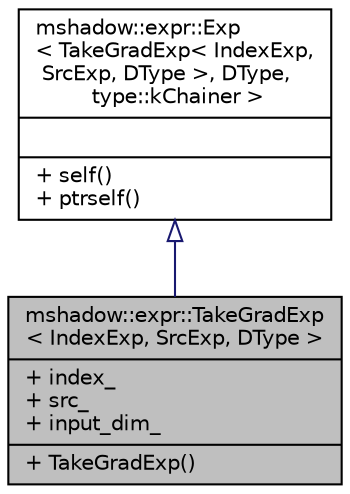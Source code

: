 digraph "mshadow::expr::TakeGradExp&lt; IndexExp, SrcExp, DType &gt;"
{
 // LATEX_PDF_SIZE
  edge [fontname="Helvetica",fontsize="10",labelfontname="Helvetica",labelfontsize="10"];
  node [fontname="Helvetica",fontsize="10",shape=record];
  Node1 [label="{mshadow::expr::TakeGradExp\l\< IndexExp, SrcExp, DType \>\n|+ index_\l+ src_\l+ input_dim_\l|+ TakeGradExp()\l}",height=0.2,width=0.4,color="black", fillcolor="grey75", style="filled", fontcolor="black",tooltip="Calculate embedding gradient."];
  Node2 -> Node1 [dir="back",color="midnightblue",fontsize="10",style="solid",arrowtail="onormal",fontname="Helvetica"];
  Node2 [label="{mshadow::expr::Exp\l\< TakeGradExp\< IndexExp,\l SrcExp, DType \>, DType,\l type::kChainer \>\n||+ self()\l+ ptrself()\l}",height=0.2,width=0.4,color="black", fillcolor="white", style="filled",URL="$structmshadow_1_1expr_1_1Exp.html",tooltip=" "];
}
